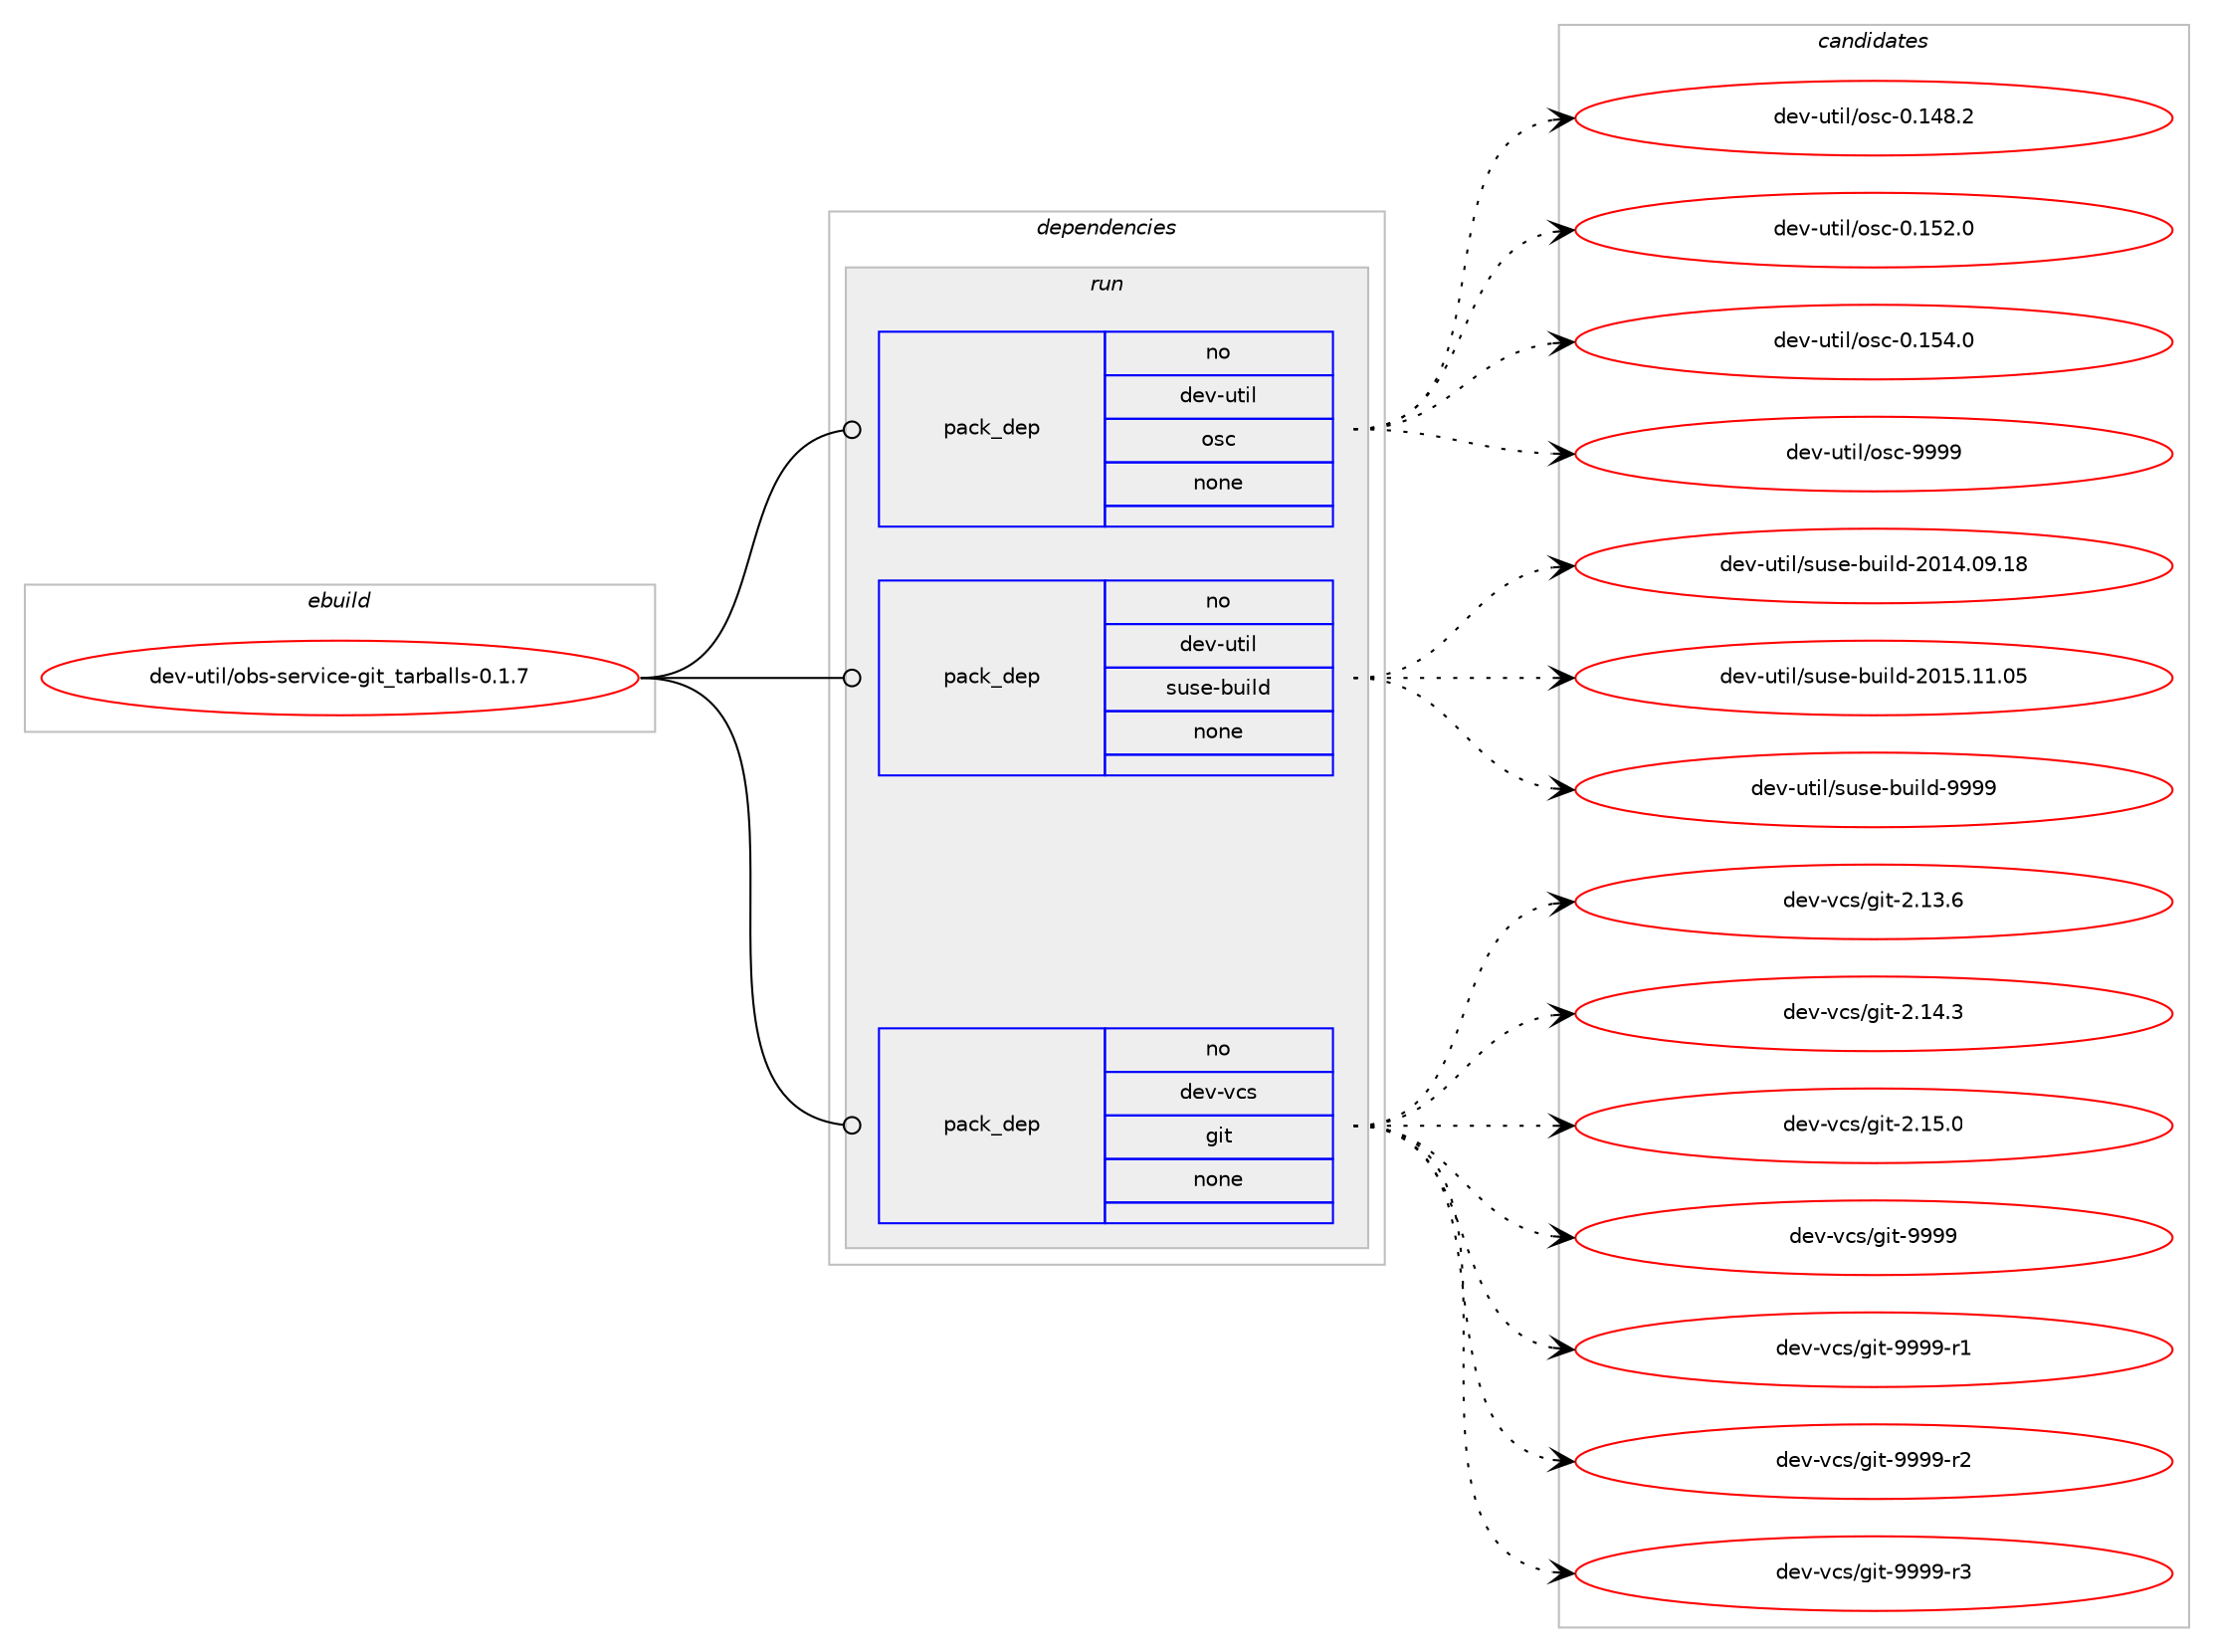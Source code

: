 digraph prolog {

# *************
# Graph options
# *************

newrank=true;
concentrate=true;
compound=true;
graph [rankdir=LR,fontname=Helvetica,fontsize=10,ranksep=1.5];#, ranksep=2.5, nodesep=0.2];
edge  [arrowhead=vee];
node  [fontname=Helvetica,fontsize=10];

# **********
# The ebuild
# **********

subgraph cluster_leftcol {
color=gray;
rank=same;
label=<<i>ebuild</i>>;
id [label="dev-util/obs-service-git_tarballs-0.1.7", color=red, width=4, href="../dev-util/obs-service-git_tarballs-0.1.7.svg"];
}

# ****************
# The dependencies
# ****************

subgraph cluster_midcol {
color=gray;
label=<<i>dependencies</i>>;
subgraph cluster_compile {
fillcolor="#eeeeee";
style=filled;
label=<<i>compile</i>>;
}
subgraph cluster_compileandrun {
fillcolor="#eeeeee";
style=filled;
label=<<i>compile and run</i>>;
}
subgraph cluster_run {
fillcolor="#eeeeee";
style=filled;
label=<<i>run</i>>;
subgraph pack204783 {
dependency287586 [label=<<TABLE BORDER="0" CELLBORDER="1" CELLSPACING="0" CELLPADDING="4" WIDTH="220"><TR><TD ROWSPAN="6" CELLPADDING="30">pack_dep</TD></TR><TR><TD WIDTH="110">no</TD></TR><TR><TD>dev-util</TD></TR><TR><TD>osc</TD></TR><TR><TD>none</TD></TR><TR><TD></TD></TR></TABLE>>, shape=none, color=blue];
}
id:e -> dependency287586:w [weight=20,style="solid",arrowhead="odot"];
subgraph pack204784 {
dependency287587 [label=<<TABLE BORDER="0" CELLBORDER="1" CELLSPACING="0" CELLPADDING="4" WIDTH="220"><TR><TD ROWSPAN="6" CELLPADDING="30">pack_dep</TD></TR><TR><TD WIDTH="110">no</TD></TR><TR><TD>dev-util</TD></TR><TR><TD>suse-build</TD></TR><TR><TD>none</TD></TR><TR><TD></TD></TR></TABLE>>, shape=none, color=blue];
}
id:e -> dependency287587:w [weight=20,style="solid",arrowhead="odot"];
subgraph pack204785 {
dependency287588 [label=<<TABLE BORDER="0" CELLBORDER="1" CELLSPACING="0" CELLPADDING="4" WIDTH="220"><TR><TD ROWSPAN="6" CELLPADDING="30">pack_dep</TD></TR><TR><TD WIDTH="110">no</TD></TR><TR><TD>dev-vcs</TD></TR><TR><TD>git</TD></TR><TR><TD>none</TD></TR><TR><TD></TD></TR></TABLE>>, shape=none, color=blue];
}
id:e -> dependency287588:w [weight=20,style="solid",arrowhead="odot"];
}
}

# **************
# The candidates
# **************

subgraph cluster_choices {
rank=same;
color=gray;
label=<<i>candidates</i>>;

subgraph choice204783 {
color=black;
nodesep=1;
choice1001011184511711610510847111115994548464952564650 [label="dev-util/osc-0.148.2", color=red, width=4,href="../dev-util/osc-0.148.2.svg"];
choice1001011184511711610510847111115994548464953504648 [label="dev-util/osc-0.152.0", color=red, width=4,href="../dev-util/osc-0.152.0.svg"];
choice1001011184511711610510847111115994548464953524648 [label="dev-util/osc-0.154.0", color=red, width=4,href="../dev-util/osc-0.154.0.svg"];
choice1001011184511711610510847111115994557575757 [label="dev-util/osc-9999", color=red, width=4,href="../dev-util/osc-9999.svg"];
dependency287586:e -> choice1001011184511711610510847111115994548464952564650:w [style=dotted,weight="100"];
dependency287586:e -> choice1001011184511711610510847111115994548464953504648:w [style=dotted,weight="100"];
dependency287586:e -> choice1001011184511711610510847111115994548464953524648:w [style=dotted,weight="100"];
dependency287586:e -> choice1001011184511711610510847111115994557575757:w [style=dotted,weight="100"];
}
subgraph choice204784 {
color=black;
nodesep=1;
choice100101118451171161051084711511711510145981171051081004550484952464857464956 [label="dev-util/suse-build-2014.09.18", color=red, width=4,href="../dev-util/suse-build-2014.09.18.svg"];
choice100101118451171161051084711511711510145981171051081004550484953464949464853 [label="dev-util/suse-build-2015.11.05", color=red, width=4,href="../dev-util/suse-build-2015.11.05.svg"];
choice100101118451171161051084711511711510145981171051081004557575757 [label="dev-util/suse-build-9999", color=red, width=4,href="../dev-util/suse-build-9999.svg"];
dependency287587:e -> choice100101118451171161051084711511711510145981171051081004550484952464857464956:w [style=dotted,weight="100"];
dependency287587:e -> choice100101118451171161051084711511711510145981171051081004550484953464949464853:w [style=dotted,weight="100"];
dependency287587:e -> choice100101118451171161051084711511711510145981171051081004557575757:w [style=dotted,weight="100"];
}
subgraph choice204785 {
color=black;
nodesep=1;
choice10010111845118991154710310511645504649514654 [label="dev-vcs/git-2.13.6", color=red, width=4,href="../dev-vcs/git-2.13.6.svg"];
choice10010111845118991154710310511645504649524651 [label="dev-vcs/git-2.14.3", color=red, width=4,href="../dev-vcs/git-2.14.3.svg"];
choice10010111845118991154710310511645504649534648 [label="dev-vcs/git-2.15.0", color=red, width=4,href="../dev-vcs/git-2.15.0.svg"];
choice1001011184511899115471031051164557575757 [label="dev-vcs/git-9999", color=red, width=4,href="../dev-vcs/git-9999.svg"];
choice10010111845118991154710310511645575757574511449 [label="dev-vcs/git-9999-r1", color=red, width=4,href="../dev-vcs/git-9999-r1.svg"];
choice10010111845118991154710310511645575757574511450 [label="dev-vcs/git-9999-r2", color=red, width=4,href="../dev-vcs/git-9999-r2.svg"];
choice10010111845118991154710310511645575757574511451 [label="dev-vcs/git-9999-r3", color=red, width=4,href="../dev-vcs/git-9999-r3.svg"];
dependency287588:e -> choice10010111845118991154710310511645504649514654:w [style=dotted,weight="100"];
dependency287588:e -> choice10010111845118991154710310511645504649524651:w [style=dotted,weight="100"];
dependency287588:e -> choice10010111845118991154710310511645504649534648:w [style=dotted,weight="100"];
dependency287588:e -> choice1001011184511899115471031051164557575757:w [style=dotted,weight="100"];
dependency287588:e -> choice10010111845118991154710310511645575757574511449:w [style=dotted,weight="100"];
dependency287588:e -> choice10010111845118991154710310511645575757574511450:w [style=dotted,weight="100"];
dependency287588:e -> choice10010111845118991154710310511645575757574511451:w [style=dotted,weight="100"];
}
}

}
